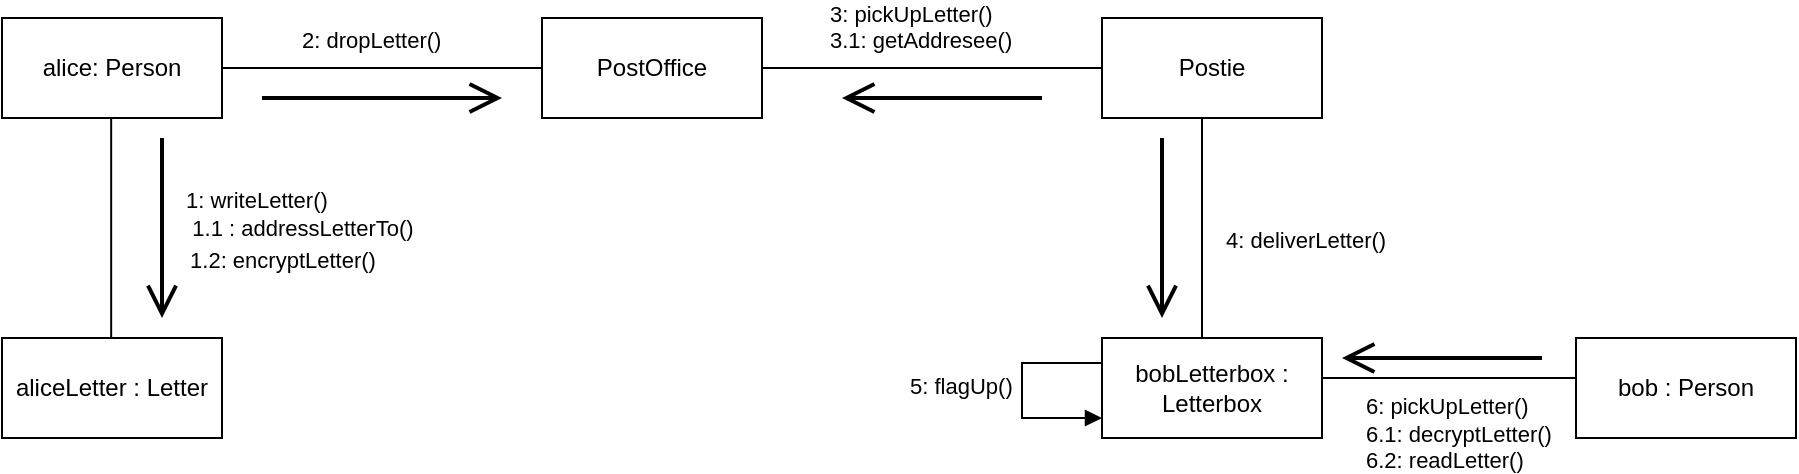 <mxfile version="22.0.0" type="github">
  <diagram name="Page-1" id="OEzqkwCbrrqwPaQeRR6Q">
    <mxGraphModel dx="1114" dy="705" grid="1" gridSize="10" guides="1" tooltips="1" connect="1" arrows="1" fold="1" page="1" pageScale="1" pageWidth="827" pageHeight="1169" math="0" shadow="0">
      <root>
        <mxCell id="0" />
        <mxCell id="1" parent="0" />
        <mxCell id="gZjHHNIbcdEhtly7ocMf-1" value="alice: Person" style="html=1;whiteSpace=wrap;" parent="1" vertex="1">
          <mxGeometry x="40" y="40" width="110" height="50" as="geometry" />
        </mxCell>
        <mxCell id="gZjHHNIbcdEhtly7ocMf-2" value="aliceLetter : Letter" style="html=1;whiteSpace=wrap;" parent="1" vertex="1">
          <mxGeometry x="40" y="200" width="110" height="50" as="geometry" />
        </mxCell>
        <mxCell id="gZjHHNIbcdEhtly7ocMf-5" value="1: writeLetter()" style="endArrow=none;html=1;endSize=12;startArrow=none;startSize=14;startFill=0;edgeStyle=orthogonalEdgeStyle;align=left;verticalAlign=bottom;rounded=0;exitX=0.5;exitY=1;exitDx=0;exitDy=0;strokeColor=default;endFill=0;" parent="1" edge="1">
          <mxGeometry x="-0.091" y="35" relative="1" as="geometry">
            <mxPoint x="94.58" y="90" as="sourcePoint" />
            <mxPoint x="94.58" y="200" as="targetPoint" />
            <mxPoint as="offset" />
          </mxGeometry>
        </mxCell>
        <mxCell id="gZjHHNIbcdEhtly7ocMf-9" value="bob : Person" style="html=1;whiteSpace=wrap;" parent="1" vertex="1">
          <mxGeometry x="827" y="200" width="110" height="50" as="geometry" />
        </mxCell>
        <mxCell id="gZjHHNIbcdEhtly7ocMf-10" value="6: pickUpLetter()&lt;br&gt;6.1: decryptLetter()&lt;br&gt;6.2: readLetter()" style="endArrow=none;html=1;endSize=12;startArrow=none;startSize=14;startFill=0;edgeStyle=orthogonalEdgeStyle;align=left;verticalAlign=bottom;rounded=0;strokeColor=default;endFill=0;entryX=0;entryY=0.5;entryDx=0;entryDy=0;" parent="1" source="gZjHHNIbcdEhtly7ocMf-24" target="gZjHHNIbcdEhtly7ocMf-9" edge="1">
          <mxGeometry x="-0.697" y="-50" relative="1" as="geometry">
            <mxPoint x="170" y="390" as="sourcePoint" />
            <mxPoint x="317" y="390" as="targetPoint" />
            <mxPoint as="offset" />
            <Array as="points">
              <mxPoint x="827" y="220" />
            </Array>
          </mxGeometry>
        </mxCell>
        <mxCell id="gZjHHNIbcdEhtly7ocMf-15" value="" style="endArrow=open;endFill=1;endSize=12;html=1;rounded=0;strokeWidth=2;" parent="1" edge="1">
          <mxGeometry width="160" relative="1" as="geometry">
            <mxPoint x="120" y="100" as="sourcePoint" />
            <mxPoint x="120" y="190" as="targetPoint" />
          </mxGeometry>
        </mxCell>
        <mxCell id="2m6DivpmdNInAure18Ki-1" value="1.1 : addressLetterTo()" style="edgeLabel;html=1;align=center;verticalAlign=middle;resizable=0;points=[];" vertex="1" connectable="0" parent="gZjHHNIbcdEhtly7ocMf-15">
          <mxGeometry x="-0.001" y="2" relative="1" as="geometry">
            <mxPoint x="68" as="offset" />
          </mxGeometry>
        </mxCell>
        <mxCell id="2m6DivpmdNInAure18Ki-7" value="1.2: encryptLetter()" style="edgeLabel;html=1;align=center;verticalAlign=middle;resizable=0;points=[];" vertex="1" connectable="0" parent="gZjHHNIbcdEhtly7ocMf-15">
          <mxGeometry x="-0.126" relative="1" as="geometry">
            <mxPoint x="60" y="21" as="offset" />
          </mxGeometry>
        </mxCell>
        <mxCell id="gZjHHNIbcdEhtly7ocMf-19" value="5: flagUp()" style="html=1;align=left;spacingLeft=2;endArrow=block;rounded=0;edgeStyle=orthogonalEdgeStyle;curved=0;rounded=0;exitX=0;exitY=0.25;exitDx=0;exitDy=0;" parent="1" edge="1" target="gZjHHNIbcdEhtly7ocMf-24" source="gZjHHNIbcdEhtly7ocMf-24">
          <mxGeometry x="-0.045" y="-60" relative="1" as="geometry">
            <mxPoint x="520" y="210" as="sourcePoint" />
            <Array as="points">
              <mxPoint x="550" y="213" />
              <mxPoint x="550" y="240" />
            </Array>
            <mxPoint x="525" y="240" as="targetPoint" />
            <mxPoint as="offset" />
          </mxGeometry>
        </mxCell>
        <mxCell id="gZjHHNIbcdEhtly7ocMf-24" value="bobLetterbox : Letterbox" style="html=1;whiteSpace=wrap;" parent="1" vertex="1">
          <mxGeometry x="590" y="200" width="110" height="50" as="geometry" />
        </mxCell>
        <mxCell id="gZjHHNIbcdEhtly7ocMf-25" value="4: deliverLetter()" style="endArrow=none;html=1;endSize=12;startArrow=none;startSize=14;startFill=0;edgeStyle=orthogonalEdgeStyle;align=left;verticalAlign=bottom;rounded=0;exitX=0.5;exitY=1;exitDx=0;exitDy=0;strokeColor=default;endFill=0;" parent="1" edge="1">
          <mxGeometry x="0.273" y="10" relative="1" as="geometry">
            <mxPoint x="640" y="90" as="sourcePoint" />
            <mxPoint x="640" y="200" as="targetPoint" />
            <mxPoint as="offset" />
          </mxGeometry>
        </mxCell>
        <mxCell id="2m6DivpmdNInAure18Ki-2" value="PostOffice" style="html=1;whiteSpace=wrap;" vertex="1" parent="1">
          <mxGeometry x="310" y="40" width="110" height="50" as="geometry" />
        </mxCell>
        <mxCell id="2m6DivpmdNInAure18Ki-3" value="Postie" style="html=1;whiteSpace=wrap;" vertex="1" parent="1">
          <mxGeometry x="590" y="40" width="110" height="50" as="geometry" />
        </mxCell>
        <mxCell id="2m6DivpmdNInAure18Ki-5" value="3: pickUpLetter()&lt;br&gt;3.1: getAddresee()" style="endArrow=none;html=1;endSize=12;startArrow=none;startSize=14;startFill=0;edgeStyle=orthogonalEdgeStyle;align=left;verticalAlign=bottom;rounded=0;exitX=1;exitY=0.5;exitDx=0;exitDy=0;strokeColor=default;endFill=0;entryX=0;entryY=0.5;entryDx=0;entryDy=0;" edge="1" parent="1" source="2m6DivpmdNInAure18Ki-2" target="2m6DivpmdNInAure18Ki-3">
          <mxGeometry x="-0.625" y="5" relative="1" as="geometry">
            <mxPoint x="180" y="380" as="sourcePoint" />
            <mxPoint x="180" y="490" as="targetPoint" />
            <mxPoint as="offset" />
          </mxGeometry>
        </mxCell>
        <mxCell id="2m6DivpmdNInAure18Ki-6" value="2: dropLetter()" style="endArrow=none;html=1;endSize=12;startArrow=none;startSize=14;startFill=0;edgeStyle=orthogonalEdgeStyle;align=left;verticalAlign=bottom;rounded=0;strokeColor=default;endFill=0;entryX=0;entryY=0.5;entryDx=0;entryDy=0;" edge="1" parent="1" source="gZjHHNIbcdEhtly7ocMf-1" target="2m6DivpmdNInAure18Ki-2">
          <mxGeometry x="-0.529" y="5" relative="1" as="geometry">
            <mxPoint x="230" y="60" as="sourcePoint" />
            <mxPoint x="230" y="170" as="targetPoint" />
            <mxPoint as="offset" />
          </mxGeometry>
        </mxCell>
        <mxCell id="2m6DivpmdNInAure18Ki-8" value="" style="endArrow=open;endFill=1;endSize=12;html=1;rounded=0;strokeWidth=2;" edge="1" parent="1">
          <mxGeometry width="160" relative="1" as="geometry">
            <mxPoint x="170" y="80" as="sourcePoint" />
            <mxPoint x="290" y="80" as="targetPoint" />
          </mxGeometry>
        </mxCell>
        <mxCell id="2m6DivpmdNInAure18Ki-11" value="" style="endArrow=open;endFill=1;endSize=12;html=1;rounded=0;strokeWidth=2;" edge="1" parent="1">
          <mxGeometry width="160" relative="1" as="geometry">
            <mxPoint x="560" y="80" as="sourcePoint" />
            <mxPoint x="460" y="80" as="targetPoint" />
          </mxGeometry>
        </mxCell>
        <mxCell id="2m6DivpmdNInAure18Ki-12" value="" style="endArrow=open;endFill=1;endSize=12;html=1;rounded=0;strokeWidth=2;" edge="1" parent="1">
          <mxGeometry width="160" relative="1" as="geometry">
            <mxPoint x="810" y="210" as="sourcePoint" />
            <mxPoint x="710" y="210" as="targetPoint" />
          </mxGeometry>
        </mxCell>
        <mxCell id="2m6DivpmdNInAure18Ki-13" value="" style="endArrow=open;endFill=1;endSize=12;html=1;rounded=0;strokeWidth=2;" edge="1" parent="1">
          <mxGeometry width="160" relative="1" as="geometry">
            <mxPoint x="620" y="100" as="sourcePoint" />
            <mxPoint x="620" y="190" as="targetPoint" />
          </mxGeometry>
        </mxCell>
      </root>
    </mxGraphModel>
  </diagram>
</mxfile>
